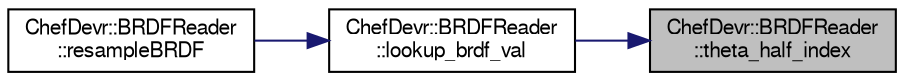 digraph "ChefDevr::BRDFReader::theta_half_index"
{
 // LATEX_PDF_SIZE
  edge [fontname="FreeSans",fontsize="10",labelfontname="FreeSans",labelfontsize="10"];
  node [fontname="FreeSans",fontsize="10",shape=record];
  rankdir="RL";
  Node53 [label="ChefDevr::BRDFReader\l::theta_half_index",height=0.2,width=0.4,color="black", fillcolor="grey75", style="filled", fontcolor="black",tooltip="Lookup theta_half index."];
  Node53 -> Node54 [dir="back",color="midnightblue",fontsize="10",style="solid",fontname="FreeSans"];
  Node54 [label="ChefDevr::BRDFReader\l::lookup_brdf_val",height=0.2,width=0.4,color="black", fillcolor="white", style="filled",URL="$class_chef_devr_1_1_b_r_d_f_reader.html#a52a4fc59f6adee91e2e697b8a703d8c8",tooltip="Extracts a color in a BRDF from a pair of incoming and outgoing angles."];
  Node54 -> Node55 [dir="back",color="midnightblue",fontsize="10",style="solid",fontname="FreeSans"];
  Node55 [label="ChefDevr::BRDFReader\l::resampleBRDF",height=0.2,width=0.4,color="black", fillcolor="white", style="filled",URL="$class_chef_devr_1_1_b_r_d_f_reader.html#a660c35ad652c7ff79a8391e5399680d7",tooltip="Resamples a BRDF."];
}
